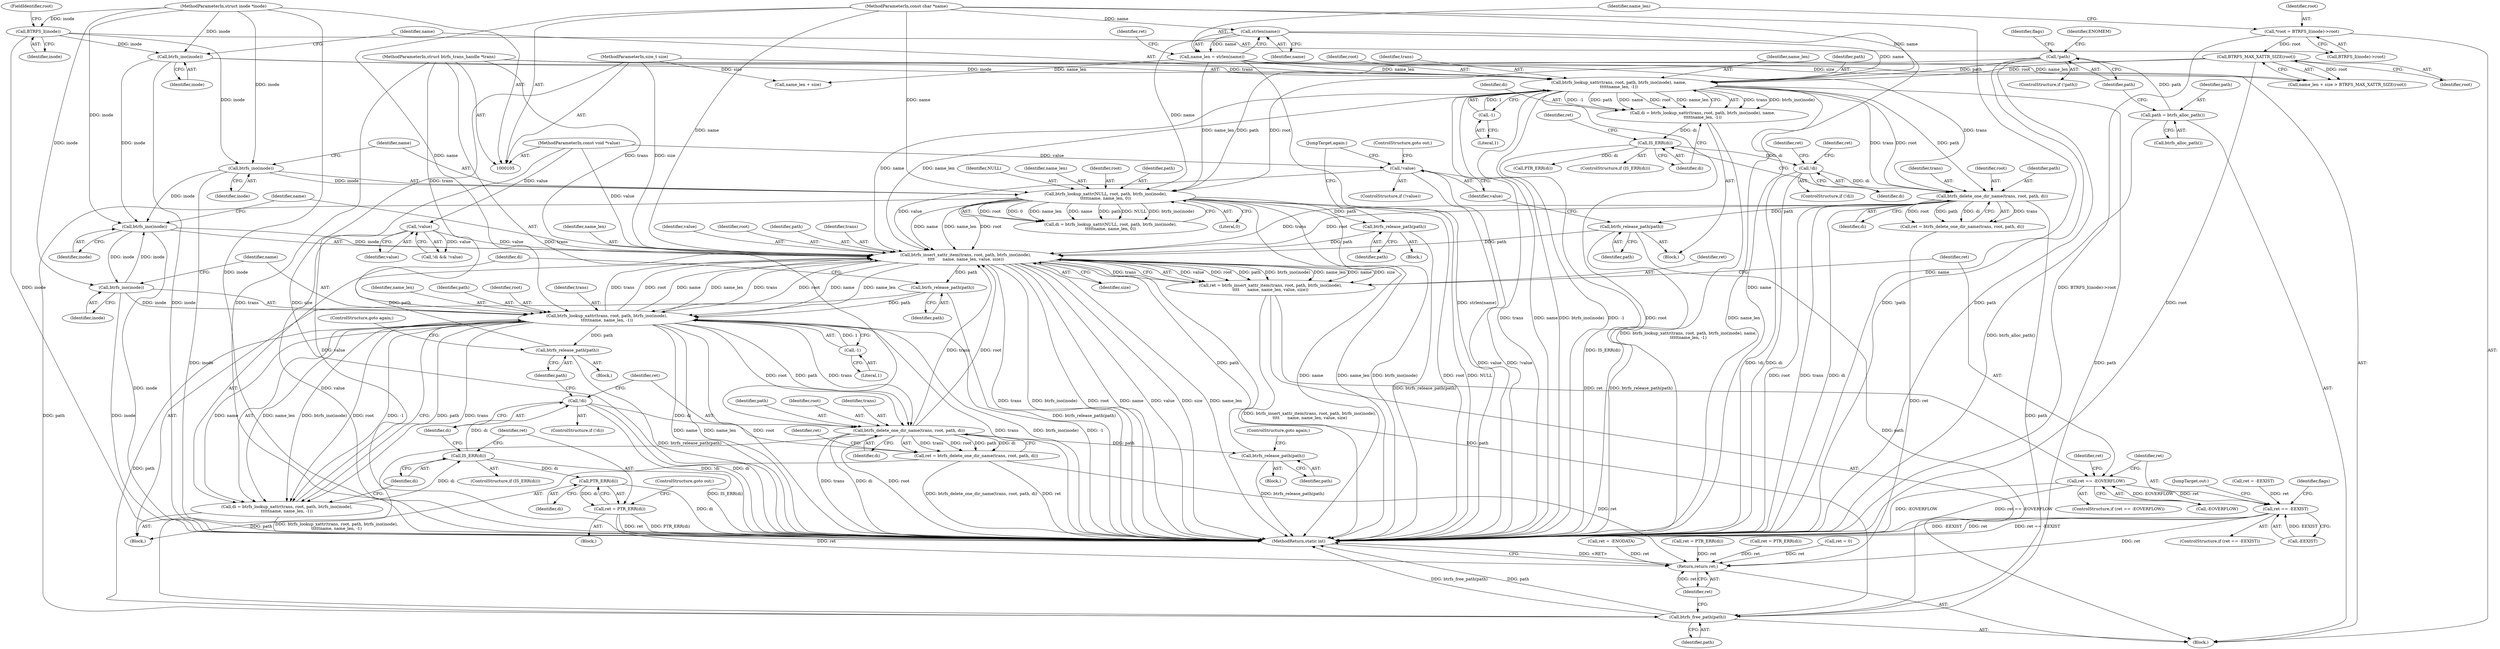 digraph "1_linux_5f5bc6b1e2d5a6f827bc860ef2dc5b6f365d1339_1@pointer" {
"1000236" [label="(Call,btrfs_insert_xattr_item(trans, root, path, btrfs_ino(inode),\n\t\t\t\t      name, name_len, value, size))"];
"1000188" [label="(Call,btrfs_delete_one_dir_name(trans, root, path, di))"];
"1000157" [label="(Call,btrfs_lookup_xattr(trans, root, path, btrfs_ino(inode), name,\n\t\t\t\t\tname_len, -1))"];
"1000106" [label="(MethodParameterIn,struct btrfs_trans_handle *trans)"];
"1000136" [label="(Call,BTRFS_MAX_XATTR_SIZE(root))"];
"1000115" [label="(Call,*root = BTRFS_I(inode)->root)"];
"1000145" [label="(Call,!path)"];
"1000141" [label="(Call,path = btrfs_alloc_path())"];
"1000161" [label="(Call,btrfs_ino(inode))"];
"1000118" [label="(Call,BTRFS_I(inode))"];
"1000107" [label="(MethodParameterIn,struct inode *inode)"];
"1000125" [label="(Call,strlen(name))"];
"1000108" [label="(MethodParameterIn,const char *name)"];
"1000123" [label="(Call,name_len = strlen(name))"];
"1000165" [label="(Call,-1)"];
"1000178" [label="(Call,!di)"];
"1000168" [label="(Call,IS_ERR(di))"];
"1000155" [label="(Call,di = btrfs_lookup_xattr(trans, root, path, btrfs_ino(inode), name,\n\t\t\t\t\tname_len, -1))"];
"1000299" [label="(Call,btrfs_delete_one_dir_name(trans, root, path, di))"];
"1000270" [label="(Call,btrfs_lookup_xattr(trans, root, path, btrfs_ino(inode),\n\t\t\t\t\tname, name_len, -1))"];
"1000236" [label="(Call,btrfs_insert_xattr_item(trans, root, path, btrfs_ino(inode),\n\t\t\t\t      name, name_len, value, size))"];
"1000206" [label="(Call,btrfs_lookup_xattr(NULL, root, path, btrfs_ino(inode),\n\t\t\t\t\tname, name_len, 0))"];
"1000210" [label="(Call,btrfs_ino(inode))"];
"1000310" [label="(Call,btrfs_release_path(path))"];
"1000294" [label="(Call,btrfs_release_path(path))"];
"1000196" [label="(Call,btrfs_release_path(path))"];
"1000231" [label="(Call,btrfs_release_path(path))"];
"1000240" [label="(Call,btrfs_ino(inode))"];
"1000274" [label="(Call,btrfs_ino(inode))"];
"1000199" [label="(Call,!value)"];
"1000109" [label="(MethodParameterIn,const void *value)"];
"1000228" [label="(Call,!value)"];
"1000110" [label="(MethodParameterIn,size_t size)"];
"1000266" [label="(Call,btrfs_release_path(path))"];
"1000278" [label="(Call,-1)"];
"1000291" [label="(Call,!di)"];
"1000281" [label="(Call,IS_ERR(di))"];
"1000268" [label="(Call,di = btrfs_lookup_xattr(trans, root, path, btrfs_ino(inode),\n\t\t\t\t\tname, name_len, -1))"];
"1000234" [label="(Call,ret = btrfs_insert_xattr_item(trans, root, path, btrfs_ino(inode),\n\t\t\t\t      name, name_len, value, size))"];
"1000247" [label="(Call,ret == -EOVERFLOW)"];
"1000256" [label="(Call,ret == -EEXIST)"];
"1000316" [label="(Return,return ret;)"];
"1000314" [label="(Call,btrfs_free_path(path))"];
"1000286" [label="(Call,PTR_ERR(di))"];
"1000284" [label="(Call,ret = PTR_ERR(di))"];
"1000297" [label="(Call,ret = btrfs_delete_one_dir_name(trans, root, path, di))"];
"1000177" [label="(ControlStructure,if (!di))"];
"1000241" [label="(Identifier,inode)"];
"1000243" [label="(Identifier,name_len)"];
"1000112" [label="(Block,)"];
"1000231" [label="(Call,btrfs_release_path(path))"];
"1000269" [label="(Identifier,di)"];
"1000229" [label="(Identifier,value)"];
"1000200" [label="(Identifier,value)"];
"1000284" [label="(Call,ret = PTR_ERR(di))"];
"1000152" [label="(Identifier,flags)"];
"1000314" [label="(Call,btrfs_free_path(path))"];
"1000256" [label="(Call,ret == -EEXIST)"];
"1000118" [label="(Call,BTRFS_I(inode))"];
"1000266" [label="(Call,btrfs_release_path(path))"];
"1000163" [label="(Identifier,name)"];
"1000207" [label="(Identifier,NULL)"];
"1000108" [label="(MethodParameterIn,const char *name)"];
"1000249" [label="(Call,-EOVERFLOW)"];
"1000225" [label="(Call,!di && !value)"];
"1000133" [label="(Call,name_len + size)"];
"1000283" [label="(Block,)"];
"1000210" [label="(Call,btrfs_ino(inode))"];
"1000171" [label="(Call,ret = PTR_ERR(di))"];
"1000178" [label="(Call,!di)"];
"1000278" [label="(Call,-1)"];
"1000199" [label="(Call,!value)"];
"1000246" [label="(ControlStructure,if (ret == -EOVERFLOW))"];
"1000137" [label="(Identifier,root)"];
"1000129" [label="(Identifier,ret)"];
"1000149" [label="(Identifier,ENOMEM)"];
"1000212" [label="(Identifier,name)"];
"1000188" [label="(Call,btrfs_delete_one_dir_name(trans, root, path, di))"];
"1000123" [label="(Call,name_len = strlen(name))"];
"1000305" [label="(Identifier,ret)"];
"1000157" [label="(Call,btrfs_lookup_xattr(trans, root, path, btrfs_ino(inode), name,\n\t\t\t\t\tname_len, -1))"];
"1000228" [label="(Call,!value)"];
"1000161" [label="(Call,btrfs_ino(inode))"];
"1000132" [label="(Call,name_len + size > BTRFS_MAX_XATTR_SIZE(root))"];
"1000309" [label="(Block,)"];
"1000234" [label="(Call,ret = btrfs_insert_xattr_item(trans, root, path, btrfs_ino(inode),\n\t\t\t\t      name, name_len, value, size))"];
"1000317" [label="(Identifier,ret)"];
"1000124" [label="(Identifier,name_len)"];
"1000120" [label="(FieldIdentifier,root)"];
"1000257" [label="(Identifier,ret)"];
"1000271" [label="(Identifier,trans)"];
"1000316" [label="(Return,return ret;)"];
"1000311" [label="(Identifier,path)"];
"1000146" [label="(Identifier,path)"];
"1000292" [label="(Identifier,di)"];
"1000219" [label="(Call,ret = PTR_ERR(di))"];
"1000275" [label="(Identifier,inode)"];
"1000242" [label="(Identifier,name)"];
"1000310" [label="(Call,btrfs_release_path(path))"];
"1000280" [label="(ControlStructure,if (IS_ERR(di)))"];
"1000116" [label="(Identifier,root)"];
"1000245" [label="(Identifier,size)"];
"1000179" [label="(Identifier,di)"];
"1000144" [label="(ControlStructure,if (!path))"];
"1000125" [label="(Call,strlen(name))"];
"1000303" [label="(Identifier,di)"];
"1000173" [label="(Call,PTR_ERR(di))"];
"1000128" [label="(Call,ret = 0)"];
"1000107" [label="(MethodParameterIn,struct inode *inode)"];
"1000313" [label="(JumpTarget,out:)"];
"1000203" [label="(Block,)"];
"1000287" [label="(Identifier,di)"];
"1000244" [label="(Identifier,value)"];
"1000190" [label="(Identifier,root)"];
"1000162" [label="(Identifier,inode)"];
"1000143" [label="(Call,btrfs_alloc_path())"];
"1000302" [label="(Identifier,path)"];
"1000285" [label="(Identifier,ret)"];
"1000247" [label="(Call,ret == -EOVERFLOW)"];
"1000291" [label="(Call,!di)"];
"1000238" [label="(Identifier,root)"];
"1000141" [label="(Call,path = btrfs_alloc_path())"];
"1000117" [label="(Call,BTRFS_I(inode)->root)"];
"1000277" [label="(Identifier,name_len)"];
"1000172" [label="(Identifier,ret)"];
"1000268" [label="(Call,di = btrfs_lookup_xattr(trans, root, path, btrfs_ino(inode),\n\t\t\t\t\tname, name_len, -1))"];
"1000191" [label="(Identifier,path)"];
"1000106" [label="(MethodParameterIn,struct btrfs_trans_handle *trans)"];
"1000301" [label="(Identifier,root)"];
"1000260" [label="(Block,)"];
"1000273" [label="(Identifier,path)"];
"1000288" [label="(ControlStructure,goto out;)"];
"1000232" [label="(Identifier,path)"];
"1000251" [label="(Call,ret = -EEXIST)"];
"1000318" [label="(MethodReturn,static int)"];
"1000126" [label="(Identifier,name)"];
"1000270" [label="(Call,btrfs_lookup_xattr(trans, root, path, btrfs_ino(inode),\n\t\t\t\t\tname, name_len, -1))"];
"1000233" [label="(JumpTarget,again:)"];
"1000192" [label="(Identifier,di)"];
"1000213" [label="(Identifier,name_len)"];
"1000158" [label="(Identifier,trans)"];
"1000198" [label="(ControlStructure,if (!value))"];
"1000208" [label="(Identifier,root)"];
"1000154" [label="(Block,)"];
"1000186" [label="(Call,ret = btrfs_delete_one_dir_name(trans, root, path, di))"];
"1000109" [label="(MethodParameterIn,const void *value)"];
"1000315" [label="(Identifier,path)"];
"1000110" [label="(MethodParameterIn,size_t size)"];
"1000267" [label="(Identifier,path)"];
"1000167" [label="(ControlStructure,if (IS_ERR(di)))"];
"1000295" [label="(Identifier,path)"];
"1000155" [label="(Call,di = btrfs_lookup_xattr(trans, root, path, btrfs_ino(inode), name,\n\t\t\t\t\tname_len, -1))"];
"1000204" [label="(Call,di = btrfs_lookup_xattr(NULL, root, path, btrfs_ino(inode),\n\t\t\t\t\tname, name_len, 0))"];
"1000201" [label="(ControlStructure,goto out;)"];
"1000239" [label="(Identifier,path)"];
"1000189" [label="(Identifier,trans)"];
"1000168" [label="(Call,IS_ERR(di))"];
"1000297" [label="(Call,ret = btrfs_delete_one_dir_name(trans, root, path, di))"];
"1000182" [label="(Identifier,ret)"];
"1000272" [label="(Identifier,root)"];
"1000298" [label="(Identifier,ret)"];
"1000258" [label="(Call,-EEXIST)"];
"1000290" [label="(ControlStructure,if (!di))"];
"1000165" [label="(Call,-1)"];
"1000300" [label="(Identifier,trans)"];
"1000197" [label="(Identifier,path)"];
"1000281" [label="(Call,IS_ERR(di))"];
"1000164" [label="(Identifier,name_len)"];
"1000276" [label="(Identifier,name)"];
"1000299" [label="(Call,btrfs_delete_one_dir_name(trans, root, path, di))"];
"1000237" [label="(Identifier,trans)"];
"1000169" [label="(Identifier,di)"];
"1000296" [label="(ControlStructure,goto again;)"];
"1000235" [label="(Identifier,ret)"];
"1000263" [label="(Identifier,flags)"];
"1000274" [label="(Call,btrfs_ino(inode))"];
"1000166" [label="(Literal,1)"];
"1000214" [label="(Literal,0)"];
"1000293" [label="(Block,)"];
"1000206" [label="(Call,btrfs_lookup_xattr(NULL, root, path, btrfs_ino(inode),\n\t\t\t\t\tname, name_len, 0))"];
"1000160" [label="(Identifier,path)"];
"1000187" [label="(Identifier,ret)"];
"1000248" [label="(Identifier,ret)"];
"1000286" [label="(Call,PTR_ERR(di))"];
"1000252" [label="(Identifier,ret)"];
"1000279" [label="(Literal,1)"];
"1000294" [label="(Call,btrfs_release_path(path))"];
"1000209" [label="(Identifier,path)"];
"1000181" [label="(Call,ret = -ENODATA)"];
"1000136" [label="(Call,BTRFS_MAX_XATTR_SIZE(root))"];
"1000236" [label="(Call,btrfs_insert_xattr_item(trans, root, path, btrfs_ino(inode),\n\t\t\t\t      name, name_len, value, size))"];
"1000115" [label="(Call,*root = BTRFS_I(inode)->root)"];
"1000240" [label="(Call,btrfs_ino(inode))"];
"1000312" [label="(ControlStructure,goto again;)"];
"1000142" [label="(Identifier,path)"];
"1000282" [label="(Identifier,di)"];
"1000156" [label="(Identifier,di)"];
"1000196" [label="(Call,btrfs_release_path(path))"];
"1000159" [label="(Identifier,root)"];
"1000255" [label="(ControlStructure,if (ret == -EEXIST))"];
"1000119" [label="(Identifier,inode)"];
"1000211" [label="(Identifier,inode)"];
"1000145" [label="(Call,!path)"];
"1000236" -> "1000234"  [label="AST: "];
"1000236" -> "1000245"  [label="CFG: "];
"1000237" -> "1000236"  [label="AST: "];
"1000238" -> "1000236"  [label="AST: "];
"1000239" -> "1000236"  [label="AST: "];
"1000240" -> "1000236"  [label="AST: "];
"1000242" -> "1000236"  [label="AST: "];
"1000243" -> "1000236"  [label="AST: "];
"1000244" -> "1000236"  [label="AST: "];
"1000245" -> "1000236"  [label="AST: "];
"1000234" -> "1000236"  [label="CFG: "];
"1000236" -> "1000318"  [label="DDG: trans"];
"1000236" -> "1000318"  [label="DDG: btrfs_ino(inode)"];
"1000236" -> "1000318"  [label="DDG: root"];
"1000236" -> "1000318"  [label="DDG: name"];
"1000236" -> "1000318"  [label="DDG: value"];
"1000236" -> "1000318"  [label="DDG: size"];
"1000236" -> "1000318"  [label="DDG: name_len"];
"1000236" -> "1000234"  [label="DDG: value"];
"1000236" -> "1000234"  [label="DDG: root"];
"1000236" -> "1000234"  [label="DDG: path"];
"1000236" -> "1000234"  [label="DDG: btrfs_ino(inode)"];
"1000236" -> "1000234"  [label="DDG: name_len"];
"1000236" -> "1000234"  [label="DDG: name"];
"1000236" -> "1000234"  [label="DDG: size"];
"1000236" -> "1000234"  [label="DDG: trans"];
"1000188" -> "1000236"  [label="DDG: trans"];
"1000188" -> "1000236"  [label="DDG: root"];
"1000299" -> "1000236"  [label="DDG: trans"];
"1000299" -> "1000236"  [label="DDG: root"];
"1000270" -> "1000236"  [label="DDG: trans"];
"1000270" -> "1000236"  [label="DDG: root"];
"1000270" -> "1000236"  [label="DDG: name"];
"1000270" -> "1000236"  [label="DDG: name_len"];
"1000106" -> "1000236"  [label="DDG: trans"];
"1000206" -> "1000236"  [label="DDG: root"];
"1000206" -> "1000236"  [label="DDG: name"];
"1000206" -> "1000236"  [label="DDG: name_len"];
"1000310" -> "1000236"  [label="DDG: path"];
"1000294" -> "1000236"  [label="DDG: path"];
"1000196" -> "1000236"  [label="DDG: path"];
"1000231" -> "1000236"  [label="DDG: path"];
"1000240" -> "1000236"  [label="DDG: inode"];
"1000157" -> "1000236"  [label="DDG: name"];
"1000157" -> "1000236"  [label="DDG: name_len"];
"1000108" -> "1000236"  [label="DDG: name"];
"1000199" -> "1000236"  [label="DDG: value"];
"1000228" -> "1000236"  [label="DDG: value"];
"1000109" -> "1000236"  [label="DDG: value"];
"1000110" -> "1000236"  [label="DDG: size"];
"1000236" -> "1000266"  [label="DDG: path"];
"1000236" -> "1000270"  [label="DDG: trans"];
"1000236" -> "1000270"  [label="DDG: root"];
"1000236" -> "1000270"  [label="DDG: name"];
"1000236" -> "1000270"  [label="DDG: name_len"];
"1000236" -> "1000314"  [label="DDG: path"];
"1000188" -> "1000186"  [label="AST: "];
"1000188" -> "1000192"  [label="CFG: "];
"1000189" -> "1000188"  [label="AST: "];
"1000190" -> "1000188"  [label="AST: "];
"1000191" -> "1000188"  [label="AST: "];
"1000192" -> "1000188"  [label="AST: "];
"1000186" -> "1000188"  [label="CFG: "];
"1000188" -> "1000318"  [label="DDG: root"];
"1000188" -> "1000318"  [label="DDG: trans"];
"1000188" -> "1000318"  [label="DDG: di"];
"1000188" -> "1000186"  [label="DDG: trans"];
"1000188" -> "1000186"  [label="DDG: root"];
"1000188" -> "1000186"  [label="DDG: path"];
"1000188" -> "1000186"  [label="DDG: di"];
"1000157" -> "1000188"  [label="DDG: trans"];
"1000157" -> "1000188"  [label="DDG: root"];
"1000157" -> "1000188"  [label="DDG: path"];
"1000106" -> "1000188"  [label="DDG: trans"];
"1000178" -> "1000188"  [label="DDG: di"];
"1000188" -> "1000196"  [label="DDG: path"];
"1000188" -> "1000314"  [label="DDG: path"];
"1000157" -> "1000155"  [label="AST: "];
"1000157" -> "1000165"  [label="CFG: "];
"1000158" -> "1000157"  [label="AST: "];
"1000159" -> "1000157"  [label="AST: "];
"1000160" -> "1000157"  [label="AST: "];
"1000161" -> "1000157"  [label="AST: "];
"1000163" -> "1000157"  [label="AST: "];
"1000164" -> "1000157"  [label="AST: "];
"1000165" -> "1000157"  [label="AST: "];
"1000155" -> "1000157"  [label="CFG: "];
"1000157" -> "1000318"  [label="DDG: root"];
"1000157" -> "1000318"  [label="DDG: name_len"];
"1000157" -> "1000318"  [label="DDG: trans"];
"1000157" -> "1000318"  [label="DDG: name"];
"1000157" -> "1000318"  [label="DDG: btrfs_ino(inode)"];
"1000157" -> "1000318"  [label="DDG: -1"];
"1000157" -> "1000155"  [label="DDG: trans"];
"1000157" -> "1000155"  [label="DDG: btrfs_ino(inode)"];
"1000157" -> "1000155"  [label="DDG: -1"];
"1000157" -> "1000155"  [label="DDG: path"];
"1000157" -> "1000155"  [label="DDG: name"];
"1000157" -> "1000155"  [label="DDG: root"];
"1000157" -> "1000155"  [label="DDG: name_len"];
"1000106" -> "1000157"  [label="DDG: trans"];
"1000136" -> "1000157"  [label="DDG: root"];
"1000145" -> "1000157"  [label="DDG: path"];
"1000161" -> "1000157"  [label="DDG: inode"];
"1000125" -> "1000157"  [label="DDG: name"];
"1000108" -> "1000157"  [label="DDG: name"];
"1000123" -> "1000157"  [label="DDG: name_len"];
"1000165" -> "1000157"  [label="DDG: 1"];
"1000157" -> "1000314"  [label="DDG: path"];
"1000106" -> "1000105"  [label="AST: "];
"1000106" -> "1000318"  [label="DDG: trans"];
"1000106" -> "1000270"  [label="DDG: trans"];
"1000106" -> "1000299"  [label="DDG: trans"];
"1000136" -> "1000132"  [label="AST: "];
"1000136" -> "1000137"  [label="CFG: "];
"1000137" -> "1000136"  [label="AST: "];
"1000132" -> "1000136"  [label="CFG: "];
"1000136" -> "1000318"  [label="DDG: root"];
"1000136" -> "1000132"  [label="DDG: root"];
"1000115" -> "1000136"  [label="DDG: root"];
"1000136" -> "1000206"  [label="DDG: root"];
"1000115" -> "1000112"  [label="AST: "];
"1000115" -> "1000117"  [label="CFG: "];
"1000116" -> "1000115"  [label="AST: "];
"1000117" -> "1000115"  [label="AST: "];
"1000124" -> "1000115"  [label="CFG: "];
"1000115" -> "1000318"  [label="DDG: BTRFS_I(inode)->root"];
"1000145" -> "1000144"  [label="AST: "];
"1000145" -> "1000146"  [label="CFG: "];
"1000146" -> "1000145"  [label="AST: "];
"1000149" -> "1000145"  [label="CFG: "];
"1000152" -> "1000145"  [label="CFG: "];
"1000145" -> "1000318"  [label="DDG: !path"];
"1000145" -> "1000318"  [label="DDG: path"];
"1000141" -> "1000145"  [label="DDG: path"];
"1000145" -> "1000206"  [label="DDG: path"];
"1000141" -> "1000112"  [label="AST: "];
"1000141" -> "1000143"  [label="CFG: "];
"1000142" -> "1000141"  [label="AST: "];
"1000143" -> "1000141"  [label="AST: "];
"1000146" -> "1000141"  [label="CFG: "];
"1000141" -> "1000318"  [label="DDG: btrfs_alloc_path()"];
"1000161" -> "1000162"  [label="CFG: "];
"1000162" -> "1000161"  [label="AST: "];
"1000163" -> "1000161"  [label="CFG: "];
"1000161" -> "1000318"  [label="DDG: inode"];
"1000118" -> "1000161"  [label="DDG: inode"];
"1000107" -> "1000161"  [label="DDG: inode"];
"1000161" -> "1000240"  [label="DDG: inode"];
"1000118" -> "1000117"  [label="AST: "];
"1000118" -> "1000119"  [label="CFG: "];
"1000119" -> "1000118"  [label="AST: "];
"1000120" -> "1000118"  [label="CFG: "];
"1000118" -> "1000318"  [label="DDG: inode"];
"1000107" -> "1000118"  [label="DDG: inode"];
"1000118" -> "1000210"  [label="DDG: inode"];
"1000107" -> "1000105"  [label="AST: "];
"1000107" -> "1000318"  [label="DDG: inode"];
"1000107" -> "1000210"  [label="DDG: inode"];
"1000107" -> "1000240"  [label="DDG: inode"];
"1000107" -> "1000274"  [label="DDG: inode"];
"1000125" -> "1000123"  [label="AST: "];
"1000125" -> "1000126"  [label="CFG: "];
"1000126" -> "1000125"  [label="AST: "];
"1000123" -> "1000125"  [label="CFG: "];
"1000125" -> "1000318"  [label="DDG: name"];
"1000125" -> "1000123"  [label="DDG: name"];
"1000108" -> "1000125"  [label="DDG: name"];
"1000125" -> "1000206"  [label="DDG: name"];
"1000108" -> "1000105"  [label="AST: "];
"1000108" -> "1000318"  [label="DDG: name"];
"1000108" -> "1000206"  [label="DDG: name"];
"1000108" -> "1000270"  [label="DDG: name"];
"1000123" -> "1000112"  [label="AST: "];
"1000124" -> "1000123"  [label="AST: "];
"1000129" -> "1000123"  [label="CFG: "];
"1000123" -> "1000318"  [label="DDG: strlen(name)"];
"1000123" -> "1000132"  [label="DDG: name_len"];
"1000123" -> "1000133"  [label="DDG: name_len"];
"1000123" -> "1000206"  [label="DDG: name_len"];
"1000165" -> "1000166"  [label="CFG: "];
"1000166" -> "1000165"  [label="AST: "];
"1000178" -> "1000177"  [label="AST: "];
"1000178" -> "1000179"  [label="CFG: "];
"1000179" -> "1000178"  [label="AST: "];
"1000182" -> "1000178"  [label="CFG: "];
"1000187" -> "1000178"  [label="CFG: "];
"1000178" -> "1000318"  [label="DDG: !di"];
"1000178" -> "1000318"  [label="DDG: di"];
"1000168" -> "1000178"  [label="DDG: di"];
"1000168" -> "1000167"  [label="AST: "];
"1000168" -> "1000169"  [label="CFG: "];
"1000169" -> "1000168"  [label="AST: "];
"1000172" -> "1000168"  [label="CFG: "];
"1000179" -> "1000168"  [label="CFG: "];
"1000168" -> "1000318"  [label="DDG: IS_ERR(di)"];
"1000155" -> "1000168"  [label="DDG: di"];
"1000168" -> "1000173"  [label="DDG: di"];
"1000155" -> "1000154"  [label="AST: "];
"1000156" -> "1000155"  [label="AST: "];
"1000169" -> "1000155"  [label="CFG: "];
"1000155" -> "1000318"  [label="DDG: btrfs_lookup_xattr(trans, root, path, btrfs_ino(inode), name,\n\t\t\t\t\tname_len, -1)"];
"1000299" -> "1000297"  [label="AST: "];
"1000299" -> "1000303"  [label="CFG: "];
"1000300" -> "1000299"  [label="AST: "];
"1000301" -> "1000299"  [label="AST: "];
"1000302" -> "1000299"  [label="AST: "];
"1000303" -> "1000299"  [label="AST: "];
"1000297" -> "1000299"  [label="CFG: "];
"1000299" -> "1000318"  [label="DDG: di"];
"1000299" -> "1000318"  [label="DDG: root"];
"1000299" -> "1000318"  [label="DDG: trans"];
"1000299" -> "1000297"  [label="DDG: trans"];
"1000299" -> "1000297"  [label="DDG: root"];
"1000299" -> "1000297"  [label="DDG: path"];
"1000299" -> "1000297"  [label="DDG: di"];
"1000270" -> "1000299"  [label="DDG: trans"];
"1000270" -> "1000299"  [label="DDG: root"];
"1000270" -> "1000299"  [label="DDG: path"];
"1000291" -> "1000299"  [label="DDG: di"];
"1000299" -> "1000310"  [label="DDG: path"];
"1000299" -> "1000314"  [label="DDG: path"];
"1000270" -> "1000268"  [label="AST: "];
"1000270" -> "1000278"  [label="CFG: "];
"1000271" -> "1000270"  [label="AST: "];
"1000272" -> "1000270"  [label="AST: "];
"1000273" -> "1000270"  [label="AST: "];
"1000274" -> "1000270"  [label="AST: "];
"1000276" -> "1000270"  [label="AST: "];
"1000277" -> "1000270"  [label="AST: "];
"1000278" -> "1000270"  [label="AST: "];
"1000268" -> "1000270"  [label="CFG: "];
"1000270" -> "1000318"  [label="DDG: btrfs_ino(inode)"];
"1000270" -> "1000318"  [label="DDG: -1"];
"1000270" -> "1000318"  [label="DDG: name"];
"1000270" -> "1000318"  [label="DDG: name_len"];
"1000270" -> "1000318"  [label="DDG: root"];
"1000270" -> "1000318"  [label="DDG: trans"];
"1000270" -> "1000268"  [label="DDG: -1"];
"1000270" -> "1000268"  [label="DDG: path"];
"1000270" -> "1000268"  [label="DDG: trans"];
"1000270" -> "1000268"  [label="DDG: root"];
"1000270" -> "1000268"  [label="DDG: name"];
"1000270" -> "1000268"  [label="DDG: name_len"];
"1000270" -> "1000268"  [label="DDG: btrfs_ino(inode)"];
"1000266" -> "1000270"  [label="DDG: path"];
"1000274" -> "1000270"  [label="DDG: inode"];
"1000278" -> "1000270"  [label="DDG: 1"];
"1000270" -> "1000294"  [label="DDG: path"];
"1000270" -> "1000314"  [label="DDG: path"];
"1000206" -> "1000204"  [label="AST: "];
"1000206" -> "1000214"  [label="CFG: "];
"1000207" -> "1000206"  [label="AST: "];
"1000208" -> "1000206"  [label="AST: "];
"1000209" -> "1000206"  [label="AST: "];
"1000210" -> "1000206"  [label="AST: "];
"1000212" -> "1000206"  [label="AST: "];
"1000213" -> "1000206"  [label="AST: "];
"1000214" -> "1000206"  [label="AST: "];
"1000204" -> "1000206"  [label="CFG: "];
"1000206" -> "1000318"  [label="DDG: btrfs_ino(inode)"];
"1000206" -> "1000318"  [label="DDG: root"];
"1000206" -> "1000318"  [label="DDG: NULL"];
"1000206" -> "1000318"  [label="DDG: name"];
"1000206" -> "1000318"  [label="DDG: name_len"];
"1000206" -> "1000204"  [label="DDG: root"];
"1000206" -> "1000204"  [label="DDG: 0"];
"1000206" -> "1000204"  [label="DDG: name_len"];
"1000206" -> "1000204"  [label="DDG: name"];
"1000206" -> "1000204"  [label="DDG: path"];
"1000206" -> "1000204"  [label="DDG: NULL"];
"1000206" -> "1000204"  [label="DDG: btrfs_ino(inode)"];
"1000210" -> "1000206"  [label="DDG: inode"];
"1000206" -> "1000231"  [label="DDG: path"];
"1000206" -> "1000314"  [label="DDG: path"];
"1000210" -> "1000211"  [label="CFG: "];
"1000211" -> "1000210"  [label="AST: "];
"1000212" -> "1000210"  [label="CFG: "];
"1000210" -> "1000318"  [label="DDG: inode"];
"1000210" -> "1000240"  [label="DDG: inode"];
"1000310" -> "1000309"  [label="AST: "];
"1000310" -> "1000311"  [label="CFG: "];
"1000311" -> "1000310"  [label="AST: "];
"1000312" -> "1000310"  [label="CFG: "];
"1000310" -> "1000318"  [label="DDG: btrfs_release_path(path)"];
"1000294" -> "1000293"  [label="AST: "];
"1000294" -> "1000295"  [label="CFG: "];
"1000295" -> "1000294"  [label="AST: "];
"1000296" -> "1000294"  [label="CFG: "];
"1000294" -> "1000318"  [label="DDG: btrfs_release_path(path)"];
"1000196" -> "1000154"  [label="AST: "];
"1000196" -> "1000197"  [label="CFG: "];
"1000197" -> "1000196"  [label="AST: "];
"1000200" -> "1000196"  [label="CFG: "];
"1000196" -> "1000318"  [label="DDG: btrfs_release_path(path)"];
"1000196" -> "1000314"  [label="DDG: path"];
"1000231" -> "1000203"  [label="AST: "];
"1000231" -> "1000232"  [label="CFG: "];
"1000232" -> "1000231"  [label="AST: "];
"1000233" -> "1000231"  [label="CFG: "];
"1000231" -> "1000318"  [label="DDG: btrfs_release_path(path)"];
"1000240" -> "1000241"  [label="CFG: "];
"1000241" -> "1000240"  [label="AST: "];
"1000242" -> "1000240"  [label="CFG: "];
"1000240" -> "1000318"  [label="DDG: inode"];
"1000274" -> "1000240"  [label="DDG: inode"];
"1000240" -> "1000274"  [label="DDG: inode"];
"1000274" -> "1000275"  [label="CFG: "];
"1000275" -> "1000274"  [label="AST: "];
"1000276" -> "1000274"  [label="CFG: "];
"1000274" -> "1000318"  [label="DDG: inode"];
"1000199" -> "1000198"  [label="AST: "];
"1000199" -> "1000200"  [label="CFG: "];
"1000200" -> "1000199"  [label="AST: "];
"1000201" -> "1000199"  [label="CFG: "];
"1000233" -> "1000199"  [label="CFG: "];
"1000199" -> "1000318"  [label="DDG: !value"];
"1000199" -> "1000318"  [label="DDG: value"];
"1000109" -> "1000199"  [label="DDG: value"];
"1000109" -> "1000105"  [label="AST: "];
"1000109" -> "1000318"  [label="DDG: value"];
"1000109" -> "1000228"  [label="DDG: value"];
"1000228" -> "1000225"  [label="AST: "];
"1000228" -> "1000229"  [label="CFG: "];
"1000229" -> "1000228"  [label="AST: "];
"1000225" -> "1000228"  [label="CFG: "];
"1000228" -> "1000318"  [label="DDG: value"];
"1000228" -> "1000225"  [label="DDG: value"];
"1000110" -> "1000105"  [label="AST: "];
"1000110" -> "1000318"  [label="DDG: size"];
"1000110" -> "1000132"  [label="DDG: size"];
"1000110" -> "1000133"  [label="DDG: size"];
"1000266" -> "1000260"  [label="AST: "];
"1000266" -> "1000267"  [label="CFG: "];
"1000267" -> "1000266"  [label="AST: "];
"1000269" -> "1000266"  [label="CFG: "];
"1000266" -> "1000318"  [label="DDG: btrfs_release_path(path)"];
"1000278" -> "1000279"  [label="CFG: "];
"1000279" -> "1000278"  [label="AST: "];
"1000291" -> "1000290"  [label="AST: "];
"1000291" -> "1000292"  [label="CFG: "];
"1000292" -> "1000291"  [label="AST: "];
"1000295" -> "1000291"  [label="CFG: "];
"1000298" -> "1000291"  [label="CFG: "];
"1000291" -> "1000318"  [label="DDG: !di"];
"1000291" -> "1000318"  [label="DDG: di"];
"1000281" -> "1000291"  [label="DDG: di"];
"1000281" -> "1000280"  [label="AST: "];
"1000281" -> "1000282"  [label="CFG: "];
"1000282" -> "1000281"  [label="AST: "];
"1000285" -> "1000281"  [label="CFG: "];
"1000292" -> "1000281"  [label="CFG: "];
"1000281" -> "1000318"  [label="DDG: IS_ERR(di)"];
"1000268" -> "1000281"  [label="DDG: di"];
"1000281" -> "1000286"  [label="DDG: di"];
"1000268" -> "1000260"  [label="AST: "];
"1000269" -> "1000268"  [label="AST: "];
"1000282" -> "1000268"  [label="CFG: "];
"1000268" -> "1000318"  [label="DDG: btrfs_lookup_xattr(trans, root, path, btrfs_ino(inode),\n\t\t\t\t\tname, name_len, -1)"];
"1000234" -> "1000112"  [label="AST: "];
"1000235" -> "1000234"  [label="AST: "];
"1000248" -> "1000234"  [label="CFG: "];
"1000234" -> "1000318"  [label="DDG: btrfs_insert_xattr_item(trans, root, path, btrfs_ino(inode),\n\t\t\t\t      name, name_len, value, size)"];
"1000234" -> "1000247"  [label="DDG: ret"];
"1000247" -> "1000246"  [label="AST: "];
"1000247" -> "1000249"  [label="CFG: "];
"1000248" -> "1000247"  [label="AST: "];
"1000249" -> "1000247"  [label="AST: "];
"1000252" -> "1000247"  [label="CFG: "];
"1000257" -> "1000247"  [label="CFG: "];
"1000247" -> "1000318"  [label="DDG: ret == -EOVERFLOW"];
"1000247" -> "1000318"  [label="DDG: -EOVERFLOW"];
"1000249" -> "1000247"  [label="DDG: EOVERFLOW"];
"1000247" -> "1000256"  [label="DDG: ret"];
"1000256" -> "1000255"  [label="AST: "];
"1000256" -> "1000258"  [label="CFG: "];
"1000257" -> "1000256"  [label="AST: "];
"1000258" -> "1000256"  [label="AST: "];
"1000263" -> "1000256"  [label="CFG: "];
"1000313" -> "1000256"  [label="CFG: "];
"1000256" -> "1000318"  [label="DDG: -EEXIST"];
"1000256" -> "1000318"  [label="DDG: ret"];
"1000256" -> "1000318"  [label="DDG: ret == -EEXIST"];
"1000251" -> "1000256"  [label="DDG: ret"];
"1000258" -> "1000256"  [label="DDG: EEXIST"];
"1000256" -> "1000316"  [label="DDG: ret"];
"1000316" -> "1000112"  [label="AST: "];
"1000316" -> "1000317"  [label="CFG: "];
"1000317" -> "1000316"  [label="AST: "];
"1000318" -> "1000316"  [label="CFG: "];
"1000316" -> "1000318"  [label="DDG: <RET>"];
"1000317" -> "1000316"  [label="DDG: ret"];
"1000181" -> "1000316"  [label="DDG: ret"];
"1000297" -> "1000316"  [label="DDG: ret"];
"1000284" -> "1000316"  [label="DDG: ret"];
"1000128" -> "1000316"  [label="DDG: ret"];
"1000219" -> "1000316"  [label="DDG: ret"];
"1000171" -> "1000316"  [label="DDG: ret"];
"1000186" -> "1000316"  [label="DDG: ret"];
"1000314" -> "1000112"  [label="AST: "];
"1000314" -> "1000315"  [label="CFG: "];
"1000315" -> "1000314"  [label="AST: "];
"1000317" -> "1000314"  [label="CFG: "];
"1000314" -> "1000318"  [label="DDG: path"];
"1000314" -> "1000318"  [label="DDG: btrfs_free_path(path)"];
"1000286" -> "1000284"  [label="AST: "];
"1000286" -> "1000287"  [label="CFG: "];
"1000287" -> "1000286"  [label="AST: "];
"1000284" -> "1000286"  [label="CFG: "];
"1000286" -> "1000318"  [label="DDG: di"];
"1000286" -> "1000284"  [label="DDG: di"];
"1000284" -> "1000283"  [label="AST: "];
"1000285" -> "1000284"  [label="AST: "];
"1000288" -> "1000284"  [label="CFG: "];
"1000284" -> "1000318"  [label="DDG: PTR_ERR(di)"];
"1000284" -> "1000318"  [label="DDG: ret"];
"1000297" -> "1000260"  [label="AST: "];
"1000298" -> "1000297"  [label="AST: "];
"1000305" -> "1000297"  [label="CFG: "];
"1000297" -> "1000318"  [label="DDG: ret"];
"1000297" -> "1000318"  [label="DDG: btrfs_delete_one_dir_name(trans, root, path, di)"];
}
